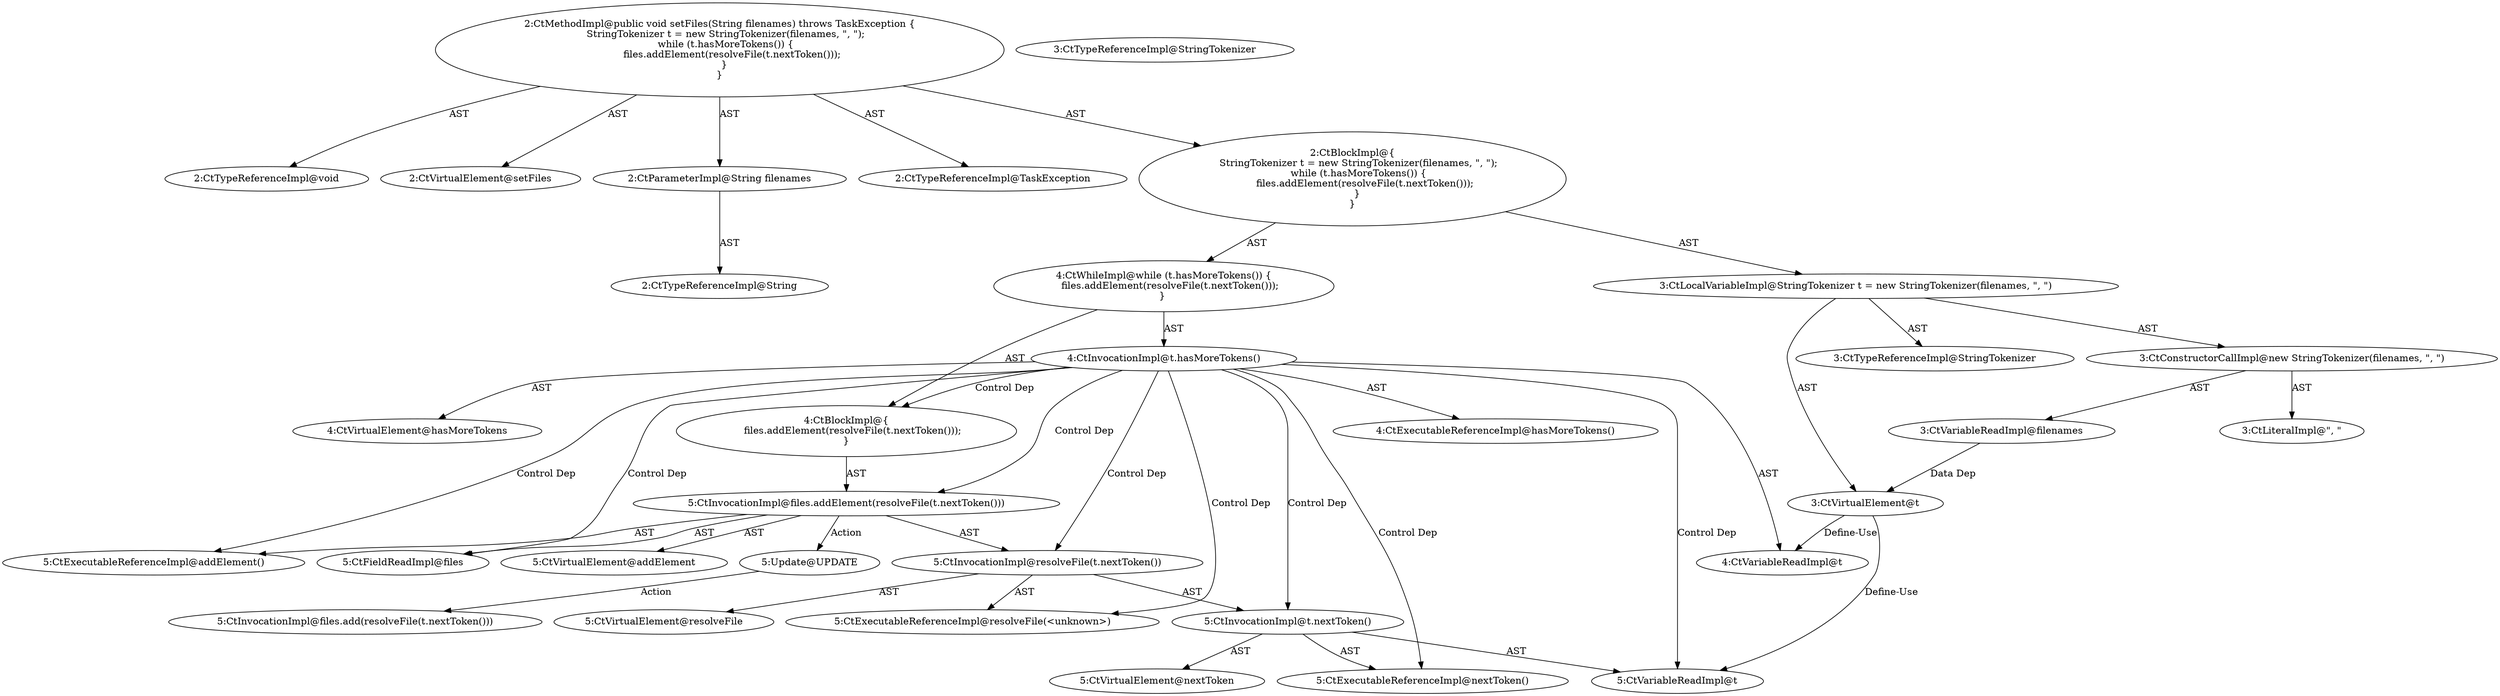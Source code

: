 digraph "setFiles#?,String" {
0 [label="2:CtTypeReferenceImpl@void" shape=ellipse]
1 [label="2:CtVirtualElement@setFiles" shape=ellipse]
2 [label="2:CtParameterImpl@String filenames" shape=ellipse]
3 [label="2:CtTypeReferenceImpl@String" shape=ellipse]
4 [label="2:CtTypeReferenceImpl@TaskException" shape=ellipse]
5 [label="3:CtTypeReferenceImpl@StringTokenizer" shape=ellipse]
6 [label="3:CtTypeReferenceImpl@StringTokenizer" shape=ellipse]
7 [label="3:CtVariableReadImpl@filenames" shape=ellipse]
8 [label="3:CtLiteralImpl@\", \"" shape=ellipse]
9 [label="3:CtConstructorCallImpl@new StringTokenizer(filenames, \", \")" shape=ellipse]
10 [label="3:CtVirtualElement@t" shape=ellipse]
11 [label="3:CtLocalVariableImpl@StringTokenizer t = new StringTokenizer(filenames, \", \")" shape=ellipse]
12 [label="4:CtExecutableReferenceImpl@hasMoreTokens()" shape=ellipse]
13 [label="4:CtVirtualElement@hasMoreTokens" shape=ellipse]
14 [label="4:CtVariableReadImpl@t" shape=ellipse]
15 [label="4:CtInvocationImpl@t.hasMoreTokens()" shape=ellipse]
16 [label="5:CtExecutableReferenceImpl@addElement()" shape=ellipse]
17 [label="5:CtVirtualElement@addElement" shape=ellipse]
18 [label="5:CtFieldReadImpl@files" shape=ellipse]
19 [label="5:CtExecutableReferenceImpl@resolveFile(<unknown>)" shape=ellipse]
20 [label="5:CtVirtualElement@resolveFile" shape=ellipse]
21 [label="5:CtExecutableReferenceImpl@nextToken()" shape=ellipse]
22 [label="5:CtVirtualElement@nextToken" shape=ellipse]
23 [label="5:CtVariableReadImpl@t" shape=ellipse]
24 [label="5:CtInvocationImpl@t.nextToken()" shape=ellipse]
25 [label="5:CtInvocationImpl@resolveFile(t.nextToken())" shape=ellipse]
26 [label="5:CtInvocationImpl@files.addElement(resolveFile(t.nextToken()))" shape=ellipse]
27 [label="4:CtBlockImpl@\{
    files.addElement(resolveFile(t.nextToken()));
\}" shape=ellipse]
28 [label="4:CtWhileImpl@while (t.hasMoreTokens()) \{
    files.addElement(resolveFile(t.nextToken()));
\} " shape=ellipse]
29 [label="2:CtBlockImpl@\{
    StringTokenizer t = new StringTokenizer(filenames, \", \");
    while (t.hasMoreTokens()) \{
        files.addElement(resolveFile(t.nextToken()));
    \} 
\}" shape=ellipse]
30 [label="2:CtMethodImpl@public void setFiles(String filenames) throws TaskException \{
    StringTokenizer t = new StringTokenizer(filenames, \", \");
    while (t.hasMoreTokens()) \{
        files.addElement(resolveFile(t.nextToken()));
    \} 
\}" shape=ellipse]
31 [label="5:Update@UPDATE" shape=ellipse]
32 [label="5:CtInvocationImpl@files.add(resolveFile(t.nextToken()))" shape=ellipse]
2 -> 3 [label="AST"];
7 -> 10 [label="Data Dep"];
9 -> 7 [label="AST"];
9 -> 8 [label="AST"];
10 -> 14 [label="Define-Use"];
10 -> 23 [label="Define-Use"];
11 -> 10 [label="AST"];
11 -> 5 [label="AST"];
11 -> 9 [label="AST"];
15 -> 13 [label="AST"];
15 -> 14 [label="AST"];
15 -> 12 [label="AST"];
15 -> 27 [label="Control Dep"];
15 -> 26 [label="Control Dep"];
15 -> 16 [label="Control Dep"];
15 -> 18 [label="Control Dep"];
15 -> 25 [label="Control Dep"];
15 -> 19 [label="Control Dep"];
15 -> 24 [label="Control Dep"];
15 -> 21 [label="Control Dep"];
15 -> 23 [label="Control Dep"];
24 -> 22 [label="AST"];
24 -> 23 [label="AST"];
24 -> 21 [label="AST"];
25 -> 20 [label="AST"];
25 -> 19 [label="AST"];
25 -> 24 [label="AST"];
26 -> 17 [label="AST"];
26 -> 18 [label="AST"];
26 -> 16 [label="AST"];
26 -> 25 [label="AST"];
26 -> 31 [label="Action"];
27 -> 26 [label="AST"];
28 -> 15 [label="AST"];
28 -> 27 [label="AST"];
29 -> 11 [label="AST"];
29 -> 28 [label="AST"];
30 -> 1 [label="AST"];
30 -> 0 [label="AST"];
30 -> 2 [label="AST"];
30 -> 4 [label="AST"];
30 -> 29 [label="AST"];
31 -> 32 [label="Action"];
}